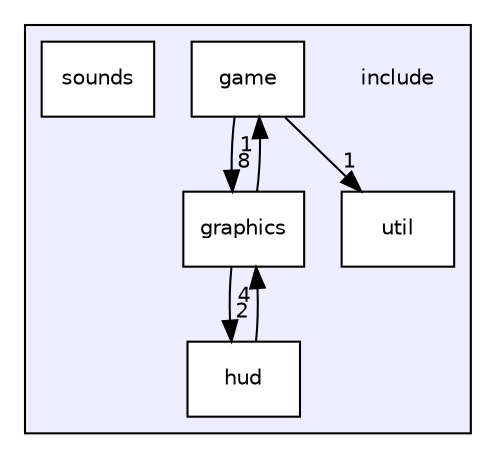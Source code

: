 digraph "/Users/runner/work/chess/chess/include" {
  bgcolor=transparent;
  compound=true
  node [ fontsize="10", fontname="Helvetica"];
  edge [ labelfontsize="10", labelfontname="Helvetica"];
  subgraph clusterdir_d44c64559bbebec7f509842c48db8b23 {
    graph [ bgcolor="#eeeeff", pencolor="black", label="" URL="dir_d44c64559bbebec7f509842c48db8b23.html"];
    dir_d44c64559bbebec7f509842c48db8b23 [shape=plaintext label="include"];
  dir_f307a46daed1218fee22380d1eacedba [shape=box label="game" fillcolor="white" style="filled" URL="dir_f307a46daed1218fee22380d1eacedba.html"];
  dir_c17ed8a99c2aafc6034c524ffcf900dc [shape=box label="graphics" fillcolor="white" style="filled" URL="dir_c17ed8a99c2aafc6034c524ffcf900dc.html"];
  dir_e94c18d52246dc2a84c458562d820761 [shape=box label="hud" fillcolor="white" style="filled" URL="dir_e94c18d52246dc2a84c458562d820761.html"];
  dir_2b592ff0ed6d8392a8cf762e353b147f [shape=box label="sounds" fillcolor="white" style="filled" URL="dir_2b592ff0ed6d8392a8cf762e353b147f.html"];
  dir_586ad3c2f85d776b984733890d824e3e [shape=box label="util" fillcolor="white" style="filled" URL="dir_586ad3c2f85d776b984733890d824e3e.html"];
  }
  dir_c17ed8a99c2aafc6034c524ffcf900dc->dir_e94c18d52246dc2a84c458562d820761 [headlabel="2", labeldistance=1.5 headhref="dir_000002_000003.html"];
  dir_c17ed8a99c2aafc6034c524ffcf900dc->dir_f307a46daed1218fee22380d1eacedba [headlabel="1", labeldistance=1.5 headhref="dir_000002_000001.html"];
  dir_e94c18d52246dc2a84c458562d820761->dir_c17ed8a99c2aafc6034c524ffcf900dc [headlabel="4", labeldistance=1.5 headhref="dir_000003_000002.html"];
  dir_f307a46daed1218fee22380d1eacedba->dir_586ad3c2f85d776b984733890d824e3e [headlabel="1", labeldistance=1.5 headhref="dir_000001_000005.html"];
  dir_f307a46daed1218fee22380d1eacedba->dir_c17ed8a99c2aafc6034c524ffcf900dc [headlabel="8", labeldistance=1.5 headhref="dir_000001_000002.html"];
}
